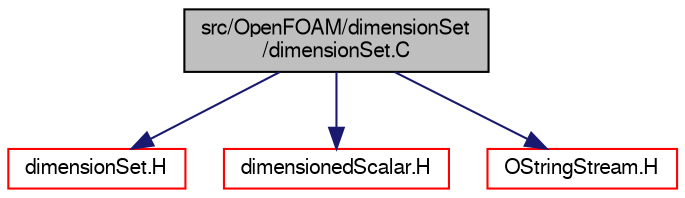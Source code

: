 digraph "src/OpenFOAM/dimensionSet/dimensionSet.C"
{
  bgcolor="transparent";
  edge [fontname="FreeSans",fontsize="10",labelfontname="FreeSans",labelfontsize="10"];
  node [fontname="FreeSans",fontsize="10",shape=record];
  Node0 [label="src/OpenFOAM/dimensionSet\l/dimensionSet.C",height=0.2,width=0.4,color="black", fillcolor="grey75", style="filled", fontcolor="black"];
  Node0 -> Node1 [color="midnightblue",fontsize="10",style="solid",fontname="FreeSans"];
  Node1 [label="dimensionSet.H",height=0.2,width=0.4,color="red",URL="$a09386.html"];
  Node0 -> Node96 [color="midnightblue",fontsize="10",style="solid",fontname="FreeSans"];
  Node96 [label="dimensionedScalar.H",height=0.2,width=0.4,color="red",URL="$a09347.html"];
  Node0 -> Node98 [color="midnightblue",fontsize="10",style="solid",fontname="FreeSans"];
  Node98 [label="OStringStream.H",height=0.2,width=0.4,color="red",URL="$a09212.html"];
}

